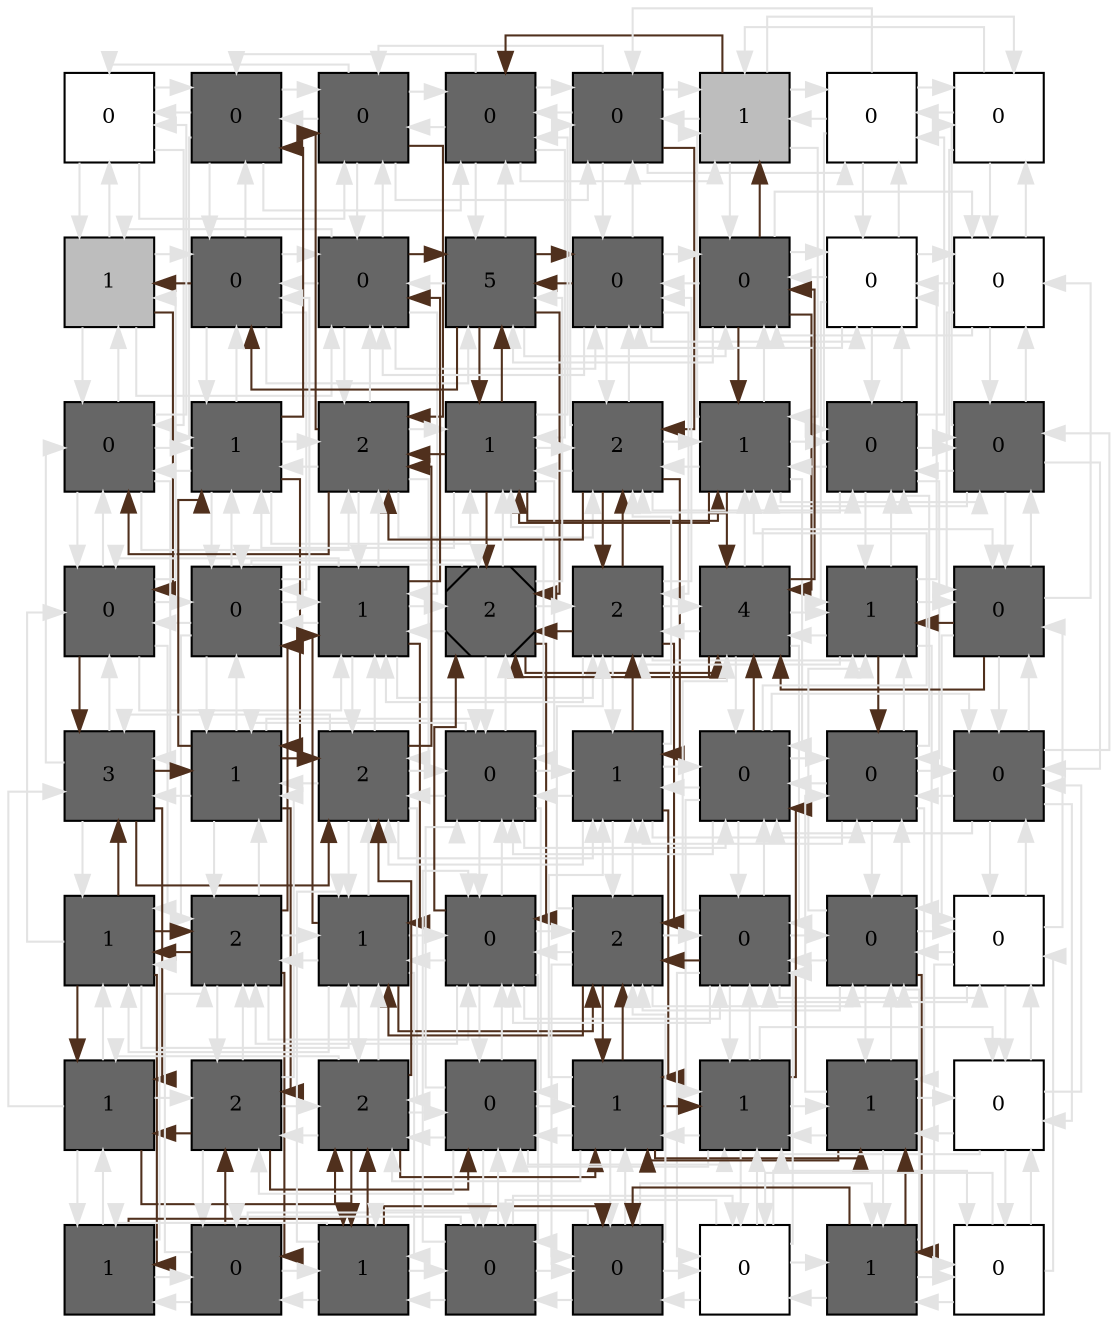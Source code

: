 digraph layout  {
rankdir=TB;
splines=ortho;
node [fixedsize=false, style=filled, width="0.6"];
edge [constraint=false];
0 [fillcolor="#FFFFFF", fontsize=10, label=0, shape=square, tooltip="name: None,\nin_degree: 4,\nout_degree: 4"];
1 [fillcolor="#666666", fontsize=10, label=0, shape=square, tooltip="name:  TTSSII ,\nin_degree: 5,\nout_degree: 5"];
2 [fillcolor="#666666", fontsize=10, label=0, shape=square, tooltip="name:  TrII ,\nin_degree: 6,\nout_degree: 6"];
3 [fillcolor="#666666", fontsize=10, label=0, shape=square, tooltip="name:  Th1II_TRetortaeformis ,\nin_degree: 6,\nout_degree: 6"];
4 [fillcolor="#666666", fontsize=10, label=0, shape=square, tooltip="name:  Th1I_TRetortaeformis ,\nin_degree: 6,\nout_degree: 6"];
5 [fillcolor="#bdbdbd", fontsize=10, label=1, shape=square, tooltip="name: None,\nin_degree: 6,\nout_degree: 6"];
6 [fillcolor="#FFFFFF", fontsize=10, label=0, shape=square, tooltip="name: None,\nin_degree: 5,\nout_degree: 5"];
7 [fillcolor="#FFFFFF", fontsize=10, label=0, shape=square, tooltip="name: None,\nin_degree: 4,\nout_degree: 4"];
8 [fillcolor="#bdbdbd", fontsize=10, label=1, shape=square, tooltip="name: None,\nin_degree: 5,\nout_degree: 5"];
9 [fillcolor="#666666", fontsize=10, label=0, shape=square, tooltip="name:  Th1II_Bacterium ,\nin_degree: 6,\nout_degree: 6"];
10 [fillcolor="#666666", fontsize=10, label=0, shape=square, tooltip="name:  DCII_Bacterium ,\nin_degree: 7,\nout_degree: 7"];
11 [fillcolor="#666666", fontsize=10, label=5, shape=square, tooltip="name:  IL12II ,\nin_degree: 7,\nout_degree: 7"];
12 [fillcolor="#666666", fontsize=10, label=0, shape=square, tooltip="name:  Th2II_Bacterium ,\nin_degree: 7,\nout_degree: 7"];
13 [fillcolor="#666666", fontsize=10, label=0, shape=square, tooltip="name:  DCII_TRetortaeformis ,\nin_degree: 7,\nout_degree: 7"];
14 [fillcolor="#FFFFFF", fontsize=10, label=0, shape=square, tooltip="name: None,\nin_degree: 6,\nout_degree: 6"];
15 [fillcolor="#FFFFFF", fontsize=10, label=0, shape=square, tooltip="name: None,\nin_degree: 5,\nout_degree: 5"];
16 [fillcolor="#666666", fontsize=10, label=0, shape=square, tooltip="name:  TrI_Bacterium ,\nin_degree: 6,\nout_degree: 6"];
17 [fillcolor="#666666", fontsize=10, label=1, shape=square, tooltip="name:  BC_Bacterium ,\nin_degree: 7,\nout_degree: 7"];
18 [fillcolor="#666666", fontsize=10, label=2, shape=square, tooltip="name:  IL10I_Bacterium ,\nin_degree: 8,\nout_degree: 8"];
19 [fillcolor="#666666", fontsize=10, label=1, shape=square, tooltip="name:  T0 ,\nin_degree: 8,\nout_degree: 8"];
20 [fillcolor="#666666", fontsize=10, label=2, shape=square, tooltip="name:  IL10I ,\nin_degree: 8,\nout_degree: 8"];
21 [fillcolor="#666666", fontsize=10, label=1, shape=square, tooltip="name:  Th2II_TRetortaeformis ,\nin_degree: 8,\nout_degree: 8"];
22 [fillcolor="#666666", fontsize=10, label=0, shape=square, tooltip="name:  Th2I_TRetortaeformis ,\nin_degree: 7,\nout_degree: 7"];
23 [fillcolor="#666666", fontsize=10, label=0, shape=square, tooltip="name:  IL5 ,\nin_degree: 6,\nout_degree: 6"];
24 [fillcolor="#666666", fontsize=10, label=0, shape=square, tooltip="name:  Th1I_Bacterium ,\nin_degree: 6,\nout_degree: 6"];
25 [fillcolor="#666666", fontsize=10, label=0, shape=square, tooltip="name:  IgA_Bacterium ,\nin_degree: 7,\nout_degree: 7"];
26 [fillcolor="#666666", fontsize=10, label=1, shape=square, tooltip="name:  IL4I ,\nin_degree: 8,\nout_degree: 8"];
27 [fillcolor="#666666", fontsize=10, label=2, shape=Msquare, tooltip="name:  IL4II ,\nin_degree: 8,\nout_degree: 8"];
28 [fillcolor="#666666", fontsize=10, label=2, shape=square, tooltip="name:  Th2I_Bacterium ,\nin_degree: 8,\nout_degree: 8"];
29 [fillcolor="#666666", fontsize=10, label=4, shape=square, tooltip="name:  IgE ,\nin_degree: 8,\nout_degree: 8"];
30 [fillcolor="#666666", fontsize=10, label=1, shape=square, tooltip="name:  IL13 ,\nin_degree: 7,\nout_degree: 7"];
31 [fillcolor="#666666", fontsize=10, label=0, shape=square, tooltip="name:  EL2 ,\nin_degree: 6,\nout_degree: 6"];
32 [fillcolor="#666666", fontsize=10, label=3, shape=square, tooltip="name:  PH ,\nin_degree: 6,\nout_degree: 6"];
33 [fillcolor="#666666", fontsize=10, label=1, shape=square, tooltip="name:  TTSSI ,\nin_degree: 7,\nout_degree: 7"];
34 [fillcolor="#666666", fontsize=10, label=2, shape=square, tooltip="name:  IFNg_Bacterium ,\nin_degree: 8,\nout_degree: 8"];
35 [fillcolor="#666666", fontsize=10, label=0, shape=square, tooltip="name:  IFNgII ,\nin_degree: 8,\nout_degree: 8"];
36 [fillcolor="#666666", fontsize=10, label=1, shape=square, tooltip="name:  IFNgI ,\nin_degree: 8,\nout_degree: 8"];
37 [fillcolor="#666666", fontsize=10, label=0, shape=square, tooltip="name:  DCI_TRetortaeformis ,\nin_degree: 8,\nout_degree: 8"];
38 [fillcolor="#666666", fontsize=10, label=0, shape=square, tooltip="name:  EL ,\nin_degree: 7,\nout_degree: 7"];
39 [fillcolor="#666666", fontsize=10, label=0, shape=square, tooltip="name:  TEL ,\nin_degree: 6,\nout_degree: 6"];
40 [fillcolor="#666666", fontsize=10, label=1, shape=square, tooltip="name:  Bb ,\nin_degree: 6,\nout_degree: 6"];
41 [fillcolor="#666666", fontsize=10, label=2, shape=square, tooltip="name:  AgAb_Bacterium ,\nin_degree: 7,\nout_degree: 7"];
42 [fillcolor="#666666", fontsize=10, label=1, shape=square, tooltip="name:  DCI_Bacterium ,\nin_degree: 8,\nout_degree: 8"];
43 [fillcolor="#666666", fontsize=10, label=0, shape=square, tooltip="name:  BC_TRetortaeformis ,\nin_degree: 8,\nout_degree: 8"];
44 [fillcolor="#666666", fontsize=10, label=2, shape=square, tooltip="name:  NE_TRetortaeformis ,\nin_degree: 8,\nout_degree: 8"];
45 [fillcolor="#666666", fontsize=10, label=0, shape=square, tooltip="name:  IgA_TRetortaeformis ,\nin_degree: 8,\nout_degree: 8"];
46 [fillcolor="#666666", fontsize=10, label=0, shape=square, tooltip="name:  IS ,\nin_degree: 7,\nout_degree: 7"];
47 [fillcolor="#FFFFFF", fontsize=10, label=0, shape=square, tooltip="name: None,\nin_degree: 6,\nout_degree: 6"];
48 [fillcolor="#666666", fontsize=10, label=1, shape=square, tooltip="name:  AP ,\nin_degree: 5,\nout_degree: 5"];
49 [fillcolor="#666666", fontsize=10, label=2, shape=square, tooltip="name:  IgG_Bacterium ,\nin_degree: 6,\nout_degree: 6"];
50 [fillcolor="#666666", fontsize=10, label=2, shape=square, tooltip="name:  MPI_Bacterium ,\nin_degree: 7,\nout_degree: 7"];
51 [fillcolor="#666666", fontsize=10, label=0, shape=square, tooltip="name:  DP ,\nin_degree: 7,\nout_degree: 7"];
52 [fillcolor="#666666", fontsize=10, label=1, shape=square, tooltip="name:  PIC ,\nin_degree: 7,\nout_degree: 7"];
53 [fillcolor="#666666", fontsize=10, label=1, shape=square, tooltip="name:  NE_Bacterium ,\nin_degree: 7,\nout_degree: 7"];
54 [fillcolor="#666666", fontsize=10, label=1, shape=square, tooltip="name:  TNE ,\nin_degree: 6,\nout_degree: 6"];
55 [fillcolor="#FFFFFF", fontsize=10, label=0, shape=square, tooltip="name: None,\nin_degree: 5,\nout_degree: 5"];
56 [fillcolor="#666666", fontsize=10, label=1, shape=square, tooltip="name:  Oag ,\nin_degree: 4,\nout_degree: 4"];
57 [fillcolor="#666666", fontsize=10, label=0, shape=square, tooltip="name:  Cb ,\nin_degree: 5,\nout_degree: 5"];
58 [fillcolor="#666666", fontsize=10, label=1, shape=square, tooltip="name:  EC_Bacterium ,\nin_degree: 6,\nout_degree: 6"];
59 [fillcolor="#666666", fontsize=10, label=0, shape=square, tooltip="name:  IgG ,\nin_degree: 6,\nout_degree: 6"];
60 [fillcolor="#666666", fontsize=10, label=0, shape=square, tooltip="name:  AD ,\nin_degree: 6,\nout_degree: 6"];
61 [fillcolor="#FFFFFF", fontsize=10, label=0, shape=square, tooltip="name: None,\nin_degree: 6,\nout_degree: 6"];
62 [fillcolor="#666666", fontsize=10, label=1, shape=square, tooltip="name:  EC_TRetortaeformis ,\nin_degree: 5,\nout_degree: 5"];
63 [fillcolor="#FFFFFF", fontsize=10, label=0, shape=square, tooltip="name: None,\nin_degree: 4,\nout_degree: 4"];
0 -> 1  [color=grey89, style="penwidth(0.1)", tooltip=" ", weight=1];
0 -> 8  [color=grey89, style="penwidth(0.1)", tooltip=" ", weight=1];
0 -> 16  [color=grey89, style="penwidth(0.1)", tooltip=" ", weight=1];
0 -> 2  [color=grey89, style="penwidth(0.1)", tooltip=" ", weight=1];
1 -> 0  [color=grey89, style="penwidth(0.1)", tooltip=" ", weight=1];
1 -> 2  [color=grey89, style="penwidth(0.1)", tooltip=" ", weight=1];
1 -> 9  [color=grey89, style="penwidth(0.1)", tooltip=" ", weight=1];
1 -> 17  [color=grey89, style="penwidth(0.1)", tooltip=" ", weight=1];
1 -> 3  [color=grey89, style="penwidth(0.1)", tooltip=" ", weight=1];
2 -> 1  [color=grey89, style="penwidth(0.1)", tooltip=" ", weight=1];
2 -> 3  [color=grey89, style="penwidth(0.1)", tooltip=" ", weight=1];
2 -> 10  [color=grey89, style="penwidth(0.1)", tooltip=" ", weight=1];
2 -> 18  [color="#50301D", style="penwidth(0.1)", tooltip="2( TrII ) to 16( TrI_Bacterium )", weight=1];
2 -> 4  [color=grey89, style="penwidth(0.1)", tooltip=" ", weight=1];
2 -> 0  [color=grey89, style="penwidth(0.1)", tooltip=" ", weight=1];
3 -> 2  [color=grey89, style="penwidth(0.1)", tooltip=" ", weight=1];
3 -> 4  [color=grey89, style="penwidth(0.1)", tooltip=" ", weight=1];
3 -> 11  [color=grey89, style="penwidth(0.1)", tooltip=" ", weight=1];
3 -> 19  [color=grey89, style="penwidth(0.1)", tooltip=" ", weight=1];
3 -> 5  [color=grey89, style="penwidth(0.1)", tooltip=" ", weight=1];
3 -> 1  [color=grey89, style="penwidth(0.1)", tooltip=" ", weight=1];
4 -> 3  [color=grey89, style="penwidth(0.1)", tooltip=" ", weight=1];
4 -> 5  [color=grey89, style="penwidth(0.1)", tooltip=" ", weight=1];
4 -> 12  [color=grey89, style="penwidth(0.1)", tooltip=" ", weight=1];
4 -> 20  [color="#50301D", style="penwidth(0.1)", tooltip="4( Th1I_TRetortaeformis ) to 36( IFNgI )", weight=1];
4 -> 6  [color=grey89, style="penwidth(0.1)", tooltip=" ", weight=1];
4 -> 2  [color=grey89, style="penwidth(0.1)", tooltip=" ", weight=1];
5 -> 4  [color=grey89, style="penwidth(0.1)", tooltip=" ", weight=1];
5 -> 6  [color=grey89, style="penwidth(0.1)", tooltip=" ", weight=1];
5 -> 13  [color=grey89, style="penwidth(0.1)", tooltip=" ", weight=1];
5 -> 21  [color=grey89, style="penwidth(0.1)", tooltip=" ", weight=1];
5 -> 7  [color=grey89, style="penwidth(0.1)", tooltip=" ", weight=1];
5 -> 3  [color="#50301D", style="penwidth(0.1)", tooltip="13( DCII_TRetortaeformis ) to 3( Th1II_TRetortaeformis )", weight=1];
6 -> 5  [color=grey89, style="penwidth(0.1)", tooltip=" ", weight=1];
6 -> 7  [color=grey89, style="penwidth(0.1)", tooltip=" ", weight=1];
6 -> 14  [color=grey89, style="penwidth(0.1)", tooltip=" ", weight=1];
6 -> 22  [color=grey89, style="penwidth(0.1)", tooltip=" ", weight=1];
6 -> 4  [color=grey89, style="penwidth(0.1)", tooltip=" ", weight=1];
7 -> 6  [color=grey89, style="penwidth(0.1)", tooltip=" ", weight=1];
7 -> 15  [color=grey89, style="penwidth(0.1)", tooltip=" ", weight=1];
7 -> 23  [color=grey89, style="penwidth(0.1)", tooltip=" ", weight=1];
7 -> 5  [color=grey89, style="penwidth(0.1)", tooltip=" ", weight=1];
8 -> 0  [color=grey89, style="penwidth(0.1)", tooltip=" ", weight=1];
8 -> 9  [color=grey89, style="penwidth(0.1)", tooltip=" ", weight=1];
8 -> 16  [color=grey89, style="penwidth(0.1)", tooltip=" ", weight=1];
8 -> 24  [color="#50301D", style="penwidth(0.1)", tooltip="9( Th1II_Bacterium ) to 24( Th1I_Bacterium )", weight=1];
8 -> 10  [color=grey89, style="penwidth(0.1)", tooltip=" ", weight=1];
9 -> 1  [color=grey89, style="penwidth(0.1)", tooltip=" ", weight=1];
9 -> 8  [color="#50301D", style="penwidth(0.1)", tooltip="9( Th1II_Bacterium ) to 24( Th1I_Bacterium )", weight=1];
9 -> 10  [color=grey89, style="penwidth(0.1)", tooltip=" ", weight=1];
9 -> 17  [color=grey89, style="penwidth(0.1)", tooltip=" ", weight=1];
9 -> 25  [color=grey89, style="penwidth(0.1)", tooltip=" ", weight=1];
9 -> 11  [color=grey89, style="penwidth(0.1)", tooltip=" ", weight=1];
10 -> 2  [color=grey89, style="penwidth(0.1)", tooltip=" ", weight=1];
10 -> 9  [color=grey89, style="penwidth(0.1)", tooltip=" ", weight=1];
10 -> 11  [color="#50301D", style="penwidth(0.1)", tooltip="10( DCII_Bacterium ) to 19( T0 )", weight=1];
10 -> 18  [color=grey89, style="penwidth(0.1)", tooltip=" ", weight=1];
10 -> 26  [color=grey89, style="penwidth(0.1)", tooltip=" ", weight=1];
10 -> 12  [color=grey89, style="penwidth(0.1)", tooltip=" ", weight=1];
10 -> 8  [color=grey89, style="penwidth(0.1)", tooltip=" ", weight=1];
11 -> 3  [color=grey89, style="penwidth(0.1)", tooltip=" ", weight=1];
11 -> 10  [color=grey89, style="penwidth(0.1)", tooltip=" ", weight=1];
11 -> 12  [color="#50301D", style="penwidth(0.1)", tooltip="19( T0 ) to 12( Th2II_Bacterium )", weight=1];
11 -> 19  [color="#50301D", style="penwidth(0.1)", tooltip="11( IL12II ) to 21( Th2II_TRetortaeformis )", weight=1];
11 -> 27  [color="#50301D", style="penwidth(0.1)", tooltip="12( Th2II_Bacterium ) to 27( IL4II )", weight=1];
11 -> 13  [color=grey89, style="penwidth(0.1)", tooltip=" ", weight=1];
11 -> 9  [color="#50301D", style="penwidth(0.1)", tooltip="19( T0 ) to 9( Th1II_Bacterium )", weight=1];
12 -> 4  [color=grey89, style="penwidth(0.1)", tooltip=" ", weight=1];
12 -> 11  [color="#50301D", style="penwidth(0.1)", tooltip="12( Th2II_Bacterium ) to 27( IL4II )", weight=1];
12 -> 13  [color=grey89, style="penwidth(0.1)", tooltip=" ", weight=1];
12 -> 20  [color=grey89, style="penwidth(0.1)", tooltip=" ", weight=1];
12 -> 28  [color=grey89, style="penwidth(0.1)", tooltip=" ", weight=1];
12 -> 14  [color=grey89, style="penwidth(0.1)", tooltip=" ", weight=1];
12 -> 10  [color=grey89, style="penwidth(0.1)", tooltip=" ", weight=1];
13 -> 5  [color="#50301D", style="penwidth(0.1)", tooltip="13( DCII_TRetortaeformis ) to 3( Th1II_TRetortaeformis )", weight=1];
13 -> 12  [color=grey89, style="penwidth(0.1)", tooltip=" ", weight=1];
13 -> 14  [color=grey89, style="penwidth(0.1)", tooltip=" ", weight=1];
13 -> 21  [color="#50301D", style="penwidth(0.1)", tooltip="13( DCII_TRetortaeformis ) to 19( T0 )", weight=1];
13 -> 29  [color="#50301D", style="penwidth(0.1)", tooltip="13( DCII_TRetortaeformis ) to 27( IL4II )", weight=1];
13 -> 15  [color=grey89, style="penwidth(0.1)", tooltip=" ", weight=1];
13 -> 11  [color=grey89, style="penwidth(0.1)", tooltip=" ", weight=1];
14 -> 6  [color=grey89, style="penwidth(0.1)", tooltip=" ", weight=1];
14 -> 13  [color=grey89, style="penwidth(0.1)", tooltip=" ", weight=1];
14 -> 15  [color=grey89, style="penwidth(0.1)", tooltip=" ", weight=1];
14 -> 22  [color=grey89, style="penwidth(0.1)", tooltip=" ", weight=1];
14 -> 30  [color=grey89, style="penwidth(0.1)", tooltip=" ", weight=1];
14 -> 12  [color=grey89, style="penwidth(0.1)", tooltip=" ", weight=1];
15 -> 7  [color=grey89, style="penwidth(0.1)", tooltip=" ", weight=1];
15 -> 14  [color=grey89, style="penwidth(0.1)", tooltip=" ", weight=1];
15 -> 23  [color=grey89, style="penwidth(0.1)", tooltip=" ", weight=1];
15 -> 31  [color=grey89, style="penwidth(0.1)", tooltip=" ", weight=1];
15 -> 13  [color=grey89, style="penwidth(0.1)", tooltip=" ", weight=1];
16 -> 8  [color=grey89, style="penwidth(0.1)", tooltip=" ", weight=1];
16 -> 17  [color=grey89, style="penwidth(0.1)", tooltip=" ", weight=1];
16 -> 24  [color=grey89, style="penwidth(0.1)", tooltip=" ", weight=1];
16 -> 32  [color=grey89, style="penwidth(0.1)", tooltip=" ", weight=1];
16 -> 0  [color=grey89, style="penwidth(0.1)", tooltip=" ", weight=1];
16 -> 18  [color=grey89, style="penwidth(0.1)", tooltip=" ", weight=1];
17 -> 9  [color=grey89, style="penwidth(0.1)", tooltip=" ", weight=1];
17 -> 16  [color=grey89, style="penwidth(0.1)", tooltip=" ", weight=1];
17 -> 18  [color=grey89, style="penwidth(0.1)", tooltip=" ", weight=1];
17 -> 25  [color=grey89, style="penwidth(0.1)", tooltip=" ", weight=1];
17 -> 33  [color="#50301D", style="penwidth(0.1)", tooltip="17( BC_Bacterium ) to 49( IgG_Bacterium )", weight=1];
17 -> 1  [color="#50301D", style="penwidth(0.1)", tooltip="33( TTSSI ) to 1( TTSSII )", weight=1];
17 -> 19  [color=grey89, style="penwidth(0.1)", tooltip=" ", weight=1];
18 -> 10  [color=grey89, style="penwidth(0.1)", tooltip=" ", weight=1];
18 -> 17  [color=grey89, style="penwidth(0.1)", tooltip=" ", weight=1];
18 -> 19  [color=grey89, style="penwidth(0.1)", tooltip=" ", weight=1];
18 -> 26  [color=grey89, style="penwidth(0.1)", tooltip=" ", weight=1];
18 -> 34  [color=grey89, style="penwidth(0.1)", tooltip=" ", weight=1];
18 -> 2  [color="#50301D", style="penwidth(0.1)", tooltip="19( T0 ) to 2( TrII )", weight=1];
18 -> 20  [color=grey89, style="penwidth(0.1)", tooltip=" ", weight=1];
18 -> 16  [color="#50301D", style="penwidth(0.1)", tooltip="2( TrII ) to 16( TrI_Bacterium )", weight=1];
19 -> 11  [color="#50301D", style="penwidth(0.1)", tooltip="19( T0 ) to 12( Th2II_Bacterium )", weight=1];
19 -> 18  [color="#50301D", style="penwidth(0.1)", tooltip="19( T0 ) to 2( TrII )", weight=1];
19 -> 20  [color=grey89, style="penwidth(0.1)", tooltip=" ", weight=1];
19 -> 27  [color="#50301D", style="penwidth(0.1)", tooltip="19( T0 ) to 43( BC_TRetortaeformis )", weight=1];
19 -> 35  [color=grey89, style="penwidth(0.1)", tooltip=" ", weight=1];
19 -> 3  [color=grey89, style="penwidth(0.1)", tooltip=" ", weight=1];
19 -> 21  [color="#50301D", style="penwidth(0.1)", tooltip="11( IL12II ) to 21( Th2II_TRetortaeformis )", weight=1];
19 -> 17  [color=grey89, style="penwidth(0.1)", tooltip=" ", weight=1];
20 -> 12  [color=grey89, style="penwidth(0.1)", tooltip=" ", weight=1];
20 -> 19  [color=grey89, style="penwidth(0.1)", tooltip=" ", weight=1];
20 -> 21  [color=grey89, style="penwidth(0.1)", tooltip=" ", weight=1];
20 -> 28  [color="#50301D", style="penwidth(0.1)", tooltip="20( IL10I ) to 44( NE_TRetortaeformis )", weight=1];
20 -> 36  [color="#50301D", style="penwidth(0.1)", tooltip="4( Th1I_TRetortaeformis ) to 36( IFNgI )", weight=1];
20 -> 4  [color=grey89, style="penwidth(0.1)", tooltip=" ", weight=1];
20 -> 22  [color=grey89, style="penwidth(0.1)", tooltip=" ", weight=1];
20 -> 18  [color="#50301D", style="penwidth(0.1)", tooltip="28( Th2I_Bacterium ) to 18( IL10I_Bacterium )", weight=1];
21 -> 13  [color=grey89, style="penwidth(0.1)", tooltip=" ", weight=1];
21 -> 20  [color=grey89, style="penwidth(0.1)", tooltip=" ", weight=1];
21 -> 22  [color=grey89, style="penwidth(0.1)", tooltip=" ", weight=1];
21 -> 29  [color="#50301D", style="penwidth(0.1)", tooltip="21( Th2II_TRetortaeformis ) to 27( IL4II )", weight=1];
21 -> 37  [color=grey89, style="penwidth(0.1)", tooltip=" ", weight=1];
21 -> 5  [color=grey89, style="penwidth(0.1)", tooltip=" ", weight=1];
21 -> 23  [color=grey89, style="penwidth(0.1)", tooltip=" ", weight=1];
21 -> 19  [color="#50301D", style="penwidth(0.1)", tooltip="13( DCII_TRetortaeformis ) to 19( T0 )", weight=1];
22 -> 14  [color=grey89, style="penwidth(0.1)", tooltip=" ", weight=1];
22 -> 21  [color=grey89, style="penwidth(0.1)", tooltip=" ", weight=1];
22 -> 23  [color=grey89, style="penwidth(0.1)", tooltip=" ", weight=1];
22 -> 30  [color=grey89, style="penwidth(0.1)", tooltip=" ", weight=1];
22 -> 38  [color=grey89, style="penwidth(0.1)", tooltip=" ", weight=1];
22 -> 6  [color=grey89, style="penwidth(0.1)", tooltip=" ", weight=1];
22 -> 20  [color=grey89, style="penwidth(0.1)", tooltip=" ", weight=1];
23 -> 15  [color=grey89, style="penwidth(0.1)", tooltip=" ", weight=1];
23 -> 22  [color=grey89, style="penwidth(0.1)", tooltip=" ", weight=1];
23 -> 31  [color=grey89, style="penwidth(0.1)", tooltip=" ", weight=1];
23 -> 39  [color=grey89, style="penwidth(0.1)", tooltip=" ", weight=1];
23 -> 7  [color=grey89, style="penwidth(0.1)", tooltip=" ", weight=1];
23 -> 21  [color=grey89, style="penwidth(0.1)", tooltip=" ", weight=1];
24 -> 16  [color=grey89, style="penwidth(0.1)", tooltip=" ", weight=1];
24 -> 25  [color=grey89, style="penwidth(0.1)", tooltip=" ", weight=1];
24 -> 32  [color="#50301D", style="penwidth(0.1)", tooltip="24( Th1I_Bacterium ) to 34( IFNg_Bacterium )", weight=1];
24 -> 40  [color=grey89, style="penwidth(0.1)", tooltip=" ", weight=1];
24 -> 8  [color=grey89, style="penwidth(0.1)", tooltip=" ", weight=1];
24 -> 26  [color=grey89, style="penwidth(0.1)", tooltip=" ", weight=1];
25 -> 17  [color=grey89, style="penwidth(0.1)", tooltip=" ", weight=1];
25 -> 24  [color=grey89, style="penwidth(0.1)", tooltip=" ", weight=1];
25 -> 26  [color=grey89, style="penwidth(0.1)", tooltip=" ", weight=1];
25 -> 33  [color=grey89, style="penwidth(0.1)", tooltip=" ", weight=1];
25 -> 41  [color=grey89, style="penwidth(0.1)", tooltip=" ", weight=1];
25 -> 9  [color=grey89, style="penwidth(0.1)", tooltip=" ", weight=1];
25 -> 27  [color=grey89, style="penwidth(0.1)", tooltip=" ", weight=1];
26 -> 18  [color=grey89, style="penwidth(0.1)", tooltip=" ", weight=1];
26 -> 25  [color=grey89, style="penwidth(0.1)", tooltip=" ", weight=1];
26 -> 27  [color=grey89, style="penwidth(0.1)", tooltip=" ", weight=1];
26 -> 34  [color=grey89, style="penwidth(0.1)", tooltip=" ", weight=1];
26 -> 42  [color="#50301D", style="penwidth(0.1)", tooltip="26( IL4I ) to 44( NE_TRetortaeformis )", weight=1];
26 -> 10  [color="#50301D", style="penwidth(0.1)", tooltip="42( DCI_Bacterium ) to 10( DCII_Bacterium )", weight=1];
26 -> 28  [color=grey89, style="penwidth(0.1)", tooltip=" ", weight=1];
26 -> 24  [color=grey89, style="penwidth(0.1)", tooltip=" ", weight=1];
27 -> 19  [color=grey89, style="penwidth(0.1)", tooltip=" ", weight=1];
27 -> 26  [color=grey89, style="penwidth(0.1)", tooltip=" ", weight=1];
27 -> 28  [color=grey89, style="penwidth(0.1)", tooltip=" ", weight=1];
27 -> 35  [color=grey89, style="penwidth(0.1)", tooltip=" ", weight=1];
27 -> 43  [color="#50301D", style="penwidth(0.1)", tooltip="19( T0 ) to 43( BC_TRetortaeformis )", weight=1];
27 -> 11  [color=grey89, style="penwidth(0.1)", tooltip=" ", weight=1];
27 -> 29  [color="#50301D", style="penwidth(0.1)", tooltip="43( BC_TRetortaeformis ) to 29( IgE )", weight=1];
27 -> 25  [color=grey89, style="penwidth(0.1)", tooltip=" ", weight=1];
28 -> 20  [color="#50301D", style="penwidth(0.1)", tooltip="28( Th2I_Bacterium ) to 18( IL10I_Bacterium )", weight=1];
28 -> 27  [color="#50301D", style="penwidth(0.1)", tooltip="36( IFNgI ) to 27( IL4II )", weight=1];
28 -> 29  [color=grey89, style="penwidth(0.1)", tooltip=" ", weight=1];
28 -> 36  [color=grey89, style="penwidth(0.1)", tooltip=" ", weight=1];
28 -> 44  [color="#50301D", style="penwidth(0.1)", tooltip="20( IL10I ) to 44( NE_TRetortaeformis )", weight=1];
28 -> 12  [color=grey89, style="penwidth(0.1)", tooltip=" ", weight=1];
28 -> 30  [color=grey89, style="penwidth(0.1)", tooltip=" ", weight=1];
28 -> 26  [color=grey89, style="penwidth(0.1)", tooltip=" ", weight=1];
29 -> 21  [color=grey89, style="penwidth(0.1)", tooltip=" ", weight=1];
29 -> 28  [color=grey89, style="penwidth(0.1)", tooltip=" ", weight=1];
29 -> 30  [color=grey89, style="penwidth(0.1)", tooltip=" ", weight=1];
29 -> 37  [color=grey89, style="penwidth(0.1)", tooltip=" ", weight=1];
29 -> 45  [color=grey89, style="penwidth(0.1)", tooltip=" ", weight=1];
29 -> 13  [color="#50301D", style="penwidth(0.1)", tooltip="37( DCI_TRetortaeformis ) to 13( DCII_TRetortaeformis )", weight=1];
29 -> 31  [color=grey89, style="penwidth(0.1)", tooltip=" ", weight=1];
29 -> 27  [color="#50301D", style="penwidth(0.1)", tooltip="31( EL2 ) to 27( IL4II )", weight=1];
30 -> 22  [color=grey89, style="penwidth(0.1)", tooltip=" ", weight=1];
30 -> 29  [color=grey89, style="penwidth(0.1)", tooltip=" ", weight=1];
30 -> 31  [color=grey89, style="penwidth(0.1)", tooltip=" ", weight=1];
30 -> 38  [color="#50301D", style="penwidth(0.1)", tooltip="31( EL2 ) to 38( EL )", weight=1];
30 -> 46  [color=grey89, style="penwidth(0.1)", tooltip=" ", weight=1];
30 -> 14  [color=grey89, style="penwidth(0.1)", tooltip=" ", weight=1];
30 -> 28  [color=grey89, style="penwidth(0.1)", tooltip=" ", weight=1];
31 -> 23  [color=grey89, style="penwidth(0.1)", tooltip=" ", weight=1];
31 -> 30  [color="#50301D", style="penwidth(0.1)", tooltip="31( EL2 ) to 38( EL )", weight=1];
31 -> 39  [color=grey89, style="penwidth(0.1)", tooltip=" ", weight=1];
31 -> 47  [color=grey89, style="penwidth(0.1)", tooltip=" ", weight=1];
31 -> 15  [color=grey89, style="penwidth(0.1)", tooltip=" ", weight=1];
31 -> 29  [color="#50301D", style="penwidth(0.1)", tooltip="31( EL2 ) to 27( IL4II )", weight=1];
32 -> 24  [color=grey89, style="penwidth(0.1)", tooltip=" ", weight=1];
32 -> 33  [color="#50301D", style="penwidth(0.1)", tooltip="40( Bb ) to 33( TTSSI )", weight=1];
32 -> 40  [color=grey89, style="penwidth(0.1)", tooltip=" ", weight=1];
32 -> 48  [color="#50301D", style="penwidth(0.1)", tooltip="24( Th1I_Bacterium ) to 48( AP )", weight=1];
32 -> 16  [color=grey89, style="penwidth(0.1)", tooltip=" ", weight=1];
32 -> 34  [color="#50301D", style="penwidth(0.1)", tooltip="24( Th1I_Bacterium ) to 34( IFNg_Bacterium )", weight=1];
33 -> 25  [color=grey89, style="penwidth(0.1)", tooltip=" ", weight=1];
33 -> 32  [color=grey89, style="penwidth(0.1)", tooltip=" ", weight=1];
33 -> 34  [color="#50301D", style="penwidth(0.1)", tooltip="33( TTSSI ) to 18( IL10I_Bacterium )", weight=1];
33 -> 41  [color=grey89, style="penwidth(0.1)", tooltip=" ", weight=1];
33 -> 49  [color="#50301D", style="penwidth(0.1)", tooltip="33( TTSSI ) to 51( DP )", weight=1];
33 -> 17  [color="#50301D", style="penwidth(0.1)", tooltip="33( TTSSI ) to 1( TTSSII )", weight=1];
33 -> 35  [color=grey89, style="penwidth(0.1)", tooltip=" ", weight=1];
34 -> 26  [color=grey89, style="penwidth(0.1)", tooltip=" ", weight=1];
34 -> 33  [color=grey89, style="penwidth(0.1)", tooltip=" ", weight=1];
34 -> 35  [color=grey89, style="penwidth(0.1)", tooltip=" ", weight=1];
34 -> 42  [color=grey89, style="penwidth(0.1)", tooltip=" ", weight=1];
34 -> 50  [color=grey89, style="penwidth(0.1)", tooltip=" ", weight=1];
34 -> 18  [color="#50301D", style="penwidth(0.1)", tooltip="50( MPI_Bacterium ) to 18( IL10I_Bacterium )", weight=1];
34 -> 36  [color=grey89, style="penwidth(0.1)", tooltip=" ", weight=1];
34 -> 32  [color=grey89, style="penwidth(0.1)", tooltip=" ", weight=1];
35 -> 27  [color=grey89, style="penwidth(0.1)", tooltip=" ", weight=1];
35 -> 34  [color=grey89, style="penwidth(0.1)", tooltip=" ", weight=1];
35 -> 36  [color=grey89, style="penwidth(0.1)", tooltip=" ", weight=1];
35 -> 43  [color=grey89, style="penwidth(0.1)", tooltip=" ", weight=1];
35 -> 51  [color=grey89, style="penwidth(0.1)", tooltip=" ", weight=1];
35 -> 19  [color=grey89, style="penwidth(0.1)", tooltip=" ", weight=1];
35 -> 37  [color=grey89, style="penwidth(0.1)", tooltip=" ", weight=1];
35 -> 33  [color=grey89, style="penwidth(0.1)", tooltip=" ", weight=1];
36 -> 28  [color="#50301D", style="penwidth(0.1)", tooltip="36( IFNgI ) to 27( IL4II )", weight=1];
36 -> 35  [color=grey89, style="penwidth(0.1)", tooltip=" ", weight=1];
36 -> 37  [color=grey89, style="penwidth(0.1)", tooltip=" ", weight=1];
36 -> 44  [color=grey89, style="penwidth(0.1)", tooltip=" ", weight=1];
36 -> 52  [color="#50301D", style="penwidth(0.1)", tooltip="20( IL10I ) to 52( PIC )", weight=1];
36 -> 20  [color=grey89, style="penwidth(0.1)", tooltip=" ", weight=1];
36 -> 38  [color=grey89, style="penwidth(0.1)", tooltip=" ", weight=1];
36 -> 34  [color=grey89, style="penwidth(0.1)", tooltip=" ", weight=1];
37 -> 29  [color="#50301D", style="penwidth(0.1)", tooltip="37( DCI_TRetortaeformis ) to 13( DCII_TRetortaeformis )", weight=1];
37 -> 36  [color=grey89, style="penwidth(0.1)", tooltip=" ", weight=1];
37 -> 38  [color=grey89, style="penwidth(0.1)", tooltip=" ", weight=1];
37 -> 45  [color=grey89, style="penwidth(0.1)", tooltip=" ", weight=1];
37 -> 53  [color=grey89, style="penwidth(0.1)", tooltip=" ", weight=1];
37 -> 21  [color=grey89, style="penwidth(0.1)", tooltip=" ", weight=1];
37 -> 39  [color=grey89, style="penwidth(0.1)", tooltip=" ", weight=1];
37 -> 35  [color=grey89, style="penwidth(0.1)", tooltip=" ", weight=1];
38 -> 30  [color=grey89, style="penwidth(0.1)", tooltip=" ", weight=1];
38 -> 37  [color=grey89, style="penwidth(0.1)", tooltip=" ", weight=1];
38 -> 39  [color=grey89, style="penwidth(0.1)", tooltip=" ", weight=1];
38 -> 46  [color=grey89, style="penwidth(0.1)", tooltip=" ", weight=1];
38 -> 54  [color=grey89, style="penwidth(0.1)", tooltip=" ", weight=1];
38 -> 22  [color=grey89, style="penwidth(0.1)", tooltip=" ", weight=1];
38 -> 36  [color=grey89, style="penwidth(0.1)", tooltip=" ", weight=1];
39 -> 31  [color=grey89, style="penwidth(0.1)", tooltip=" ", weight=1];
39 -> 38  [color=grey89, style="penwidth(0.1)", tooltip=" ", weight=1];
39 -> 47  [color=grey89, style="penwidth(0.1)", tooltip=" ", weight=1];
39 -> 55  [color=grey89, style="penwidth(0.1)", tooltip=" ", weight=1];
39 -> 23  [color=grey89, style="penwidth(0.1)", tooltip=" ", weight=1];
39 -> 37  [color=grey89, style="penwidth(0.1)", tooltip=" ", weight=1];
40 -> 32  [color="#50301D", style="penwidth(0.1)", tooltip="40( Bb ) to 33( TTSSI )", weight=1];
40 -> 41  [color="#50301D", style="penwidth(0.1)", tooltip="40( Bb ) to 25( IgA_Bacterium )", weight=1];
40 -> 48  [color="#50301D", style="penwidth(0.1)", tooltip="41( AgAb_Bacterium ) to 48( AP )", weight=1];
40 -> 56  [color="#50301D", style="penwidth(0.1)", tooltip="40( Bb ) to 58( EC_Bacterium )", weight=1];
40 -> 24  [color=grey89, style="penwidth(0.1)", tooltip=" ", weight=1];
40 -> 42  [color=grey89, style="penwidth(0.1)", tooltip=" ", weight=1];
41 -> 33  [color=grey89, style="penwidth(0.1)", tooltip=" ", weight=1];
41 -> 40  [color="#50301D", style="penwidth(0.1)", tooltip="41( AgAb_Bacterium ) to 48( AP )", weight=1];
41 -> 42  [color=grey89, style="penwidth(0.1)", tooltip=" ", weight=1];
41 -> 49  [color=grey89, style="penwidth(0.1)", tooltip=" ", weight=1];
41 -> 57  [color="#50301D", style="penwidth(0.1)", tooltip="40( Bb ) to 57( Cb )", weight=1];
41 -> 25  [color="#50301D", style="penwidth(0.1)", tooltip="40( Bb ) to 25( IgA_Bacterium )", weight=1];
41 -> 43  [color=grey89, style="penwidth(0.1)", tooltip=" ", weight=1];
42 -> 34  [color=grey89, style="penwidth(0.1)", tooltip=" ", weight=1];
42 -> 41  [color=grey89, style="penwidth(0.1)", tooltip=" ", weight=1];
42 -> 43  [color=grey89, style="penwidth(0.1)", tooltip=" ", weight=1];
42 -> 50  [color=grey89, style="penwidth(0.1)", tooltip=" ", weight=1];
42 -> 58  [color=grey89, style="penwidth(0.1)", tooltip=" ", weight=1];
42 -> 26  [color="#50301D", style="penwidth(0.1)", tooltip="42( DCI_Bacterium ) to 10( DCII_Bacterium )", weight=1];
42 -> 44  [color="#50301D", style="penwidth(0.1)", tooltip="26( IL4I ) to 44( NE_TRetortaeformis )", weight=1];
42 -> 40  [color=grey89, style="penwidth(0.1)", tooltip=" ", weight=1];
43 -> 35  [color=grey89, style="penwidth(0.1)", tooltip=" ", weight=1];
43 -> 42  [color=grey89, style="penwidth(0.1)", tooltip=" ", weight=1];
43 -> 44  [color=grey89, style="penwidth(0.1)", tooltip=" ", weight=1];
43 -> 51  [color=grey89, style="penwidth(0.1)", tooltip=" ", weight=1];
43 -> 59  [color=grey89, style="penwidth(0.1)", tooltip=" ", weight=1];
43 -> 27  [color="#50301D", style="penwidth(0.1)", tooltip="43( BC_TRetortaeformis ) to 29( IgE )", weight=1];
43 -> 45  [color=grey89, style="penwidth(0.1)", tooltip=" ", weight=1];
43 -> 41  [color=grey89, style="penwidth(0.1)", tooltip=" ", weight=1];
44 -> 36  [color=grey89, style="penwidth(0.1)", tooltip=" ", weight=1];
44 -> 43  [color=grey89, style="penwidth(0.1)", tooltip=" ", weight=1];
44 -> 45  [color=grey89, style="penwidth(0.1)", tooltip=" ", weight=1];
44 -> 52  [color="#50301D", style="penwidth(0.1)", tooltip="44( NE_TRetortaeformis ) to 54( TNE )", weight=1];
44 -> 60  [color=grey89, style="penwidth(0.1)", tooltip=" ", weight=1];
44 -> 28  [color=grey89, style="penwidth(0.1)", tooltip=" ", weight=1];
44 -> 46  [color=grey89, style="penwidth(0.1)", tooltip=" ", weight=1];
44 -> 42  [color="#50301D", style="penwidth(0.1)", tooltip="52( PIC ) to 42( DCI_Bacterium )", weight=1];
45 -> 37  [color=grey89, style="penwidth(0.1)", tooltip=" ", weight=1];
45 -> 44  [color="#50301D", style="penwidth(0.1)", tooltip="45( IgA_TRetortaeformis ) to 52( PIC )", weight=1];
45 -> 46  [color=grey89, style="penwidth(0.1)", tooltip=" ", weight=1];
45 -> 53  [color=grey89, style="penwidth(0.1)", tooltip=" ", weight=1];
45 -> 61  [color=grey89, style="penwidth(0.1)", tooltip=" ", weight=1];
45 -> 29  [color=grey89, style="penwidth(0.1)", tooltip=" ", weight=1];
45 -> 47  [color=grey89, style="penwidth(0.1)", tooltip=" ", weight=1];
45 -> 43  [color=grey89, style="penwidth(0.1)", tooltip=" ", weight=1];
46 -> 38  [color=grey89, style="penwidth(0.1)", tooltip=" ", weight=1];
46 -> 45  [color=grey89, style="penwidth(0.1)", tooltip=" ", weight=1];
46 -> 47  [color=grey89, style="penwidth(0.1)", tooltip=" ", weight=1];
46 -> 54  [color=grey89, style="penwidth(0.1)", tooltip=" ", weight=1];
46 -> 62  [color="#50301D", style="penwidth(0.1)", tooltip="46( IS ) to 60( AD )", weight=1];
46 -> 30  [color=grey89, style="penwidth(0.1)", tooltip=" ", weight=1];
46 -> 44  [color=grey89, style="penwidth(0.1)", tooltip=" ", weight=1];
47 -> 39  [color=grey89, style="penwidth(0.1)", tooltip=" ", weight=1];
47 -> 46  [color=grey89, style="penwidth(0.1)", tooltip=" ", weight=1];
47 -> 55  [color=grey89, style="penwidth(0.1)", tooltip=" ", weight=1];
47 -> 63  [color=grey89, style="penwidth(0.1)", tooltip=" ", weight=1];
47 -> 31  [color=grey89, style="penwidth(0.1)", tooltip=" ", weight=1];
47 -> 45  [color=grey89, style="penwidth(0.1)", tooltip=" ", weight=1];
48 -> 40  [color=grey89, style="penwidth(0.1)", tooltip=" ", weight=1];
48 -> 49  [color=grey89, style="penwidth(0.1)", tooltip=" ", weight=1];
48 -> 56  [color=grey89, style="penwidth(0.1)", tooltip=" ", weight=1];
48 -> 32  [color=grey89, style="penwidth(0.1)", tooltip=" ", weight=1];
48 -> 50  [color="#50301D", style="penwidth(0.1)", tooltip="48( AP ) to 52( PIC )", weight=1];
49 -> 41  [color=grey89, style="penwidth(0.1)", tooltip=" ", weight=1];
49 -> 48  [color="#50301D", style="penwidth(0.1)", tooltip="57( Cb ) to 48( AP )", weight=1];
49 -> 50  [color=grey89, style="penwidth(0.1)", tooltip=" ", weight=1];
49 -> 57  [color=grey89, style="penwidth(0.1)", tooltip=" ", weight=1];
49 -> 33  [color=grey89, style="penwidth(0.1)", tooltip=" ", weight=1];
49 -> 51  [color="#50301D", style="penwidth(0.1)", tooltip="33( TTSSI ) to 51( DP )", weight=1];
50 -> 42  [color=grey89, style="penwidth(0.1)", tooltip=" ", weight=1];
50 -> 49  [color=grey89, style="penwidth(0.1)", tooltip=" ", weight=1];
50 -> 51  [color=grey89, style="penwidth(0.1)", tooltip=" ", weight=1];
50 -> 58  [color="#50301D", style="penwidth(0.1)", tooltip="50( MPI_Bacterium ) to 60( AD )", weight=1];
50 -> 34  [color="#50301D", style="penwidth(0.1)", tooltip="50( MPI_Bacterium ) to 18( IL10I_Bacterium )", weight=1];
50 -> 52  [color="#50301D", style="penwidth(0.1)", tooltip="48( AP ) to 52( PIC )", weight=1];
50 -> 48  [color=grey89, style="penwidth(0.1)", tooltip=" ", weight=1];
51 -> 43  [color=grey89, style="penwidth(0.1)", tooltip=" ", weight=1];
51 -> 50  [color=grey89, style="penwidth(0.1)", tooltip=" ", weight=1];
51 -> 52  [color=grey89, style="penwidth(0.1)", tooltip=" ", weight=1];
51 -> 59  [color=grey89, style="penwidth(0.1)", tooltip=" ", weight=1];
51 -> 35  [color=grey89, style="penwidth(0.1)", tooltip=" ", weight=1];
51 -> 53  [color=grey89, style="penwidth(0.1)", tooltip=" ", weight=1];
51 -> 49  [color=grey89, style="penwidth(0.1)", tooltip=" ", weight=1];
52 -> 44  [color="#50301D", style="penwidth(0.1)", tooltip="52( PIC ) to 42( DCI_Bacterium )", weight=1];
52 -> 51  [color=grey89, style="penwidth(0.1)", tooltip=" ", weight=1];
52 -> 53  [color="#50301D", style="penwidth(0.1)", tooltip="52( PIC ) to 37( DCI_TRetortaeformis )", weight=1];
52 -> 60  [color=grey89, style="penwidth(0.1)", tooltip=" ", weight=1];
52 -> 36  [color=grey89, style="penwidth(0.1)", tooltip=" ", weight=1];
52 -> 54  [color="#50301D", style="penwidth(0.1)", tooltip="44( NE_TRetortaeformis ) to 54( TNE )", weight=1];
52 -> 50  [color=grey89, style="penwidth(0.1)", tooltip=" ", weight=1];
53 -> 45  [color=grey89, style="penwidth(0.1)", tooltip=" ", weight=1];
53 -> 52  [color=grey89, style="penwidth(0.1)", tooltip=" ", weight=1];
53 -> 54  [color=grey89, style="penwidth(0.1)", tooltip=" ", weight=1];
53 -> 61  [color=grey89, style="penwidth(0.1)", tooltip=" ", weight=1];
53 -> 37  [color="#50301D", style="penwidth(0.1)", tooltip="52( PIC ) to 37( DCI_TRetortaeformis )", weight=1];
53 -> 55  [color=grey89, style="penwidth(0.1)", tooltip=" ", weight=1];
53 -> 51  [color=grey89, style="penwidth(0.1)", tooltip=" ", weight=1];
54 -> 46  [color=grey89, style="penwidth(0.1)", tooltip=" ", weight=1];
54 -> 53  [color=grey89, style="penwidth(0.1)", tooltip=" ", weight=1];
54 -> 55  [color=grey89, style="penwidth(0.1)", tooltip=" ", weight=1];
54 -> 62  [color=grey89, style="penwidth(0.1)", tooltip=" ", weight=1];
54 -> 38  [color=grey89, style="penwidth(0.1)", tooltip=" ", weight=1];
54 -> 52  [color="#50301D", style="penwidth(0.1)", tooltip="62( EC_TRetortaeformis ) to 52( PIC )", weight=1];
55 -> 47  [color=grey89, style="penwidth(0.1)", tooltip=" ", weight=1];
55 -> 54  [color=grey89, style="penwidth(0.1)", tooltip=" ", weight=1];
55 -> 63  [color=grey89, style="penwidth(0.1)", tooltip=" ", weight=1];
55 -> 39  [color=grey89, style="penwidth(0.1)", tooltip=" ", weight=1];
55 -> 53  [color=grey89, style="penwidth(0.1)", tooltip=" ", weight=1];
56 -> 48  [color=grey89, style="penwidth(0.1)", tooltip=" ", weight=1];
56 -> 57  [color=grey89, style="penwidth(0.1)", tooltip=" ", weight=1];
56 -> 40  [color=grey89, style="penwidth(0.1)", tooltip=" ", weight=1];
56 -> 58  [color="#50301D", style="penwidth(0.1)", tooltip="40( Bb ) to 58( EC_Bacterium )", weight=1];
57 -> 49  [color="#50301D", style="penwidth(0.1)", tooltip="57( Cb ) to 48( AP )", weight=1];
57 -> 56  [color=grey89, style="penwidth(0.1)", tooltip=" ", weight=1];
57 -> 58  [color=grey89, style="penwidth(0.1)", tooltip=" ", weight=1];
57 -> 41  [color=grey89, style="penwidth(0.1)", tooltip=" ", weight=1];
57 -> 59  [color=grey89, style="penwidth(0.1)", tooltip=" ", weight=1];
58 -> 50  [color="#50301D", style="penwidth(0.1)", tooltip="58( EC_Bacterium ) to 52( PIC )", weight=1];
58 -> 57  [color=grey89, style="penwidth(0.1)", tooltip=" ", weight=1];
58 -> 59  [color=grey89, style="penwidth(0.1)", tooltip=" ", weight=1];
58 -> 42  [color=grey89, style="penwidth(0.1)", tooltip=" ", weight=1];
58 -> 60  [color="#50301D", style="penwidth(0.1)", tooltip="50( MPI_Bacterium ) to 60( AD )", weight=1];
58 -> 56  [color=grey89, style="penwidth(0.1)", tooltip=" ", weight=1];
59 -> 51  [color=grey89, style="penwidth(0.1)", tooltip=" ", weight=1];
59 -> 58  [color=grey89, style="penwidth(0.1)", tooltip=" ", weight=1];
59 -> 60  [color=grey89, style="penwidth(0.1)", tooltip=" ", weight=1];
59 -> 43  [color=grey89, style="penwidth(0.1)", tooltip=" ", weight=1];
59 -> 61  [color=grey89, style="penwidth(0.1)", tooltip=" ", weight=1];
59 -> 57  [color=grey89, style="penwidth(0.1)", tooltip=" ", weight=1];
60 -> 52  [color=grey89, style="penwidth(0.1)", tooltip=" ", weight=1];
60 -> 59  [color=grey89, style="penwidth(0.1)", tooltip=" ", weight=1];
60 -> 61  [color=grey89, style="penwidth(0.1)", tooltip=" ", weight=1];
60 -> 44  [color=grey89, style="penwidth(0.1)", tooltip=" ", weight=1];
60 -> 62  [color=grey89, style="penwidth(0.1)", tooltip=" ", weight=1];
60 -> 58  [color=grey89, style="penwidth(0.1)", tooltip=" ", weight=1];
61 -> 53  [color=grey89, style="penwidth(0.1)", tooltip=" ", weight=1];
61 -> 60  [color=grey89, style="penwidth(0.1)", tooltip=" ", weight=1];
61 -> 62  [color=grey89, style="penwidth(0.1)", tooltip=" ", weight=1];
61 -> 45  [color=grey89, style="penwidth(0.1)", tooltip=" ", weight=1];
61 -> 63  [color=grey89, style="penwidth(0.1)", tooltip=" ", weight=1];
61 -> 59  [color=grey89, style="penwidth(0.1)", tooltip=" ", weight=1];
62 -> 54  [color="#50301D", style="penwidth(0.1)", tooltip="62( EC_TRetortaeformis ) to 52( PIC )", weight=1];
62 -> 61  [color=grey89, style="penwidth(0.1)", tooltip=" ", weight=1];
62 -> 63  [color=grey89, style="penwidth(0.1)", tooltip=" ", weight=1];
62 -> 46  [color=grey89, style="penwidth(0.1)", tooltip=" ", weight=1];
62 -> 60  [color="#50301D", style="penwidth(0.1)", tooltip="46( IS ) to 60( AD )", weight=1];
63 -> 55  [color=grey89, style="penwidth(0.1)", tooltip=" ", weight=1];
63 -> 62  [color=grey89, style="penwidth(0.1)", tooltip=" ", weight=1];
63 -> 47  [color=grey89, style="penwidth(0.1)", tooltip=" ", weight=1];
63 -> 61  [color=grey89, style="penwidth(0.1)", tooltip=" ", weight=1];
edge [constraint=true, style=invis];

0 -> 8 -> 16 -> 24 -> 32 -> 40 -> 48 -> 56;
1 -> 9 -> 17 -> 25 -> 33 -> 41 -> 49 -> 57;
2 -> 10 -> 18 -> 26 -> 34 -> 42 -> 50 -> 58;
3 -> 11 -> 19 -> 27 -> 35 -> 43 -> 51 -> 59;
4 -> 12 -> 20 -> 28 -> 36 -> 44 -> 52 -> 60;
5 -> 13 -> 21 -> 29 -> 37 -> 45 -> 53 -> 61;
6 -> 14 -> 22 -> 30 -> 38 -> 46 -> 54 -> 62;
7 -> 15 -> 23 -> 31 -> 39 -> 47 -> 55 -> 63;
rank = same {0 -> 1 -> 2 -> 3 -> 4 -> 5 -> 6 -> 7};
rank = same {8 -> 9 -> 10 -> 11 -> 12 -> 13 -> 14 -> 15};
rank = same {16 -> 17 -> 18 -> 19 -> 20 -> 21 -> 22 -> 23};
rank = same {24 -> 25 -> 26 -> 27 -> 28 -> 29 -> 30 -> 31};
rank = same {32 -> 33 -> 34 -> 35 -> 36 -> 37 -> 38 -> 39};
rank = same {40 -> 41 -> 42 -> 43 -> 44 -> 45 -> 46 -> 47};
rank = same {48 -> 49 -> 50 -> 51 -> 52 -> 53 -> 54 -> 55};
rank = same {56 -> 57 -> 58 -> 59 -> 60 -> 61 -> 62 -> 63};
}